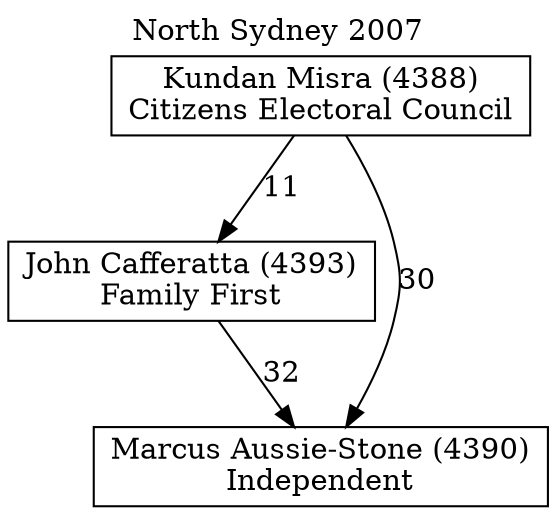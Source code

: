 // House preference flow
digraph "Marcus Aussie-Stone (4390)_North Sydney_2007" {
	graph [label="North Sydney 2007" labelloc=t mclimit=10]
	node [shape=box]
	"John Cafferatta (4393)" [label="John Cafferatta (4393)
Family First"]
	"Kundan Misra (4388)" [label="Kundan Misra (4388)
Citizens Electoral Council"]
	"Marcus Aussie-Stone (4390)" [label="Marcus Aussie-Stone (4390)
Independent"]
	"John Cafferatta (4393)" -> "Marcus Aussie-Stone (4390)" [label=32]
	"Kundan Misra (4388)" -> "John Cafferatta (4393)" [label=11]
	"Kundan Misra (4388)" -> "Marcus Aussie-Stone (4390)" [label=30]
}
